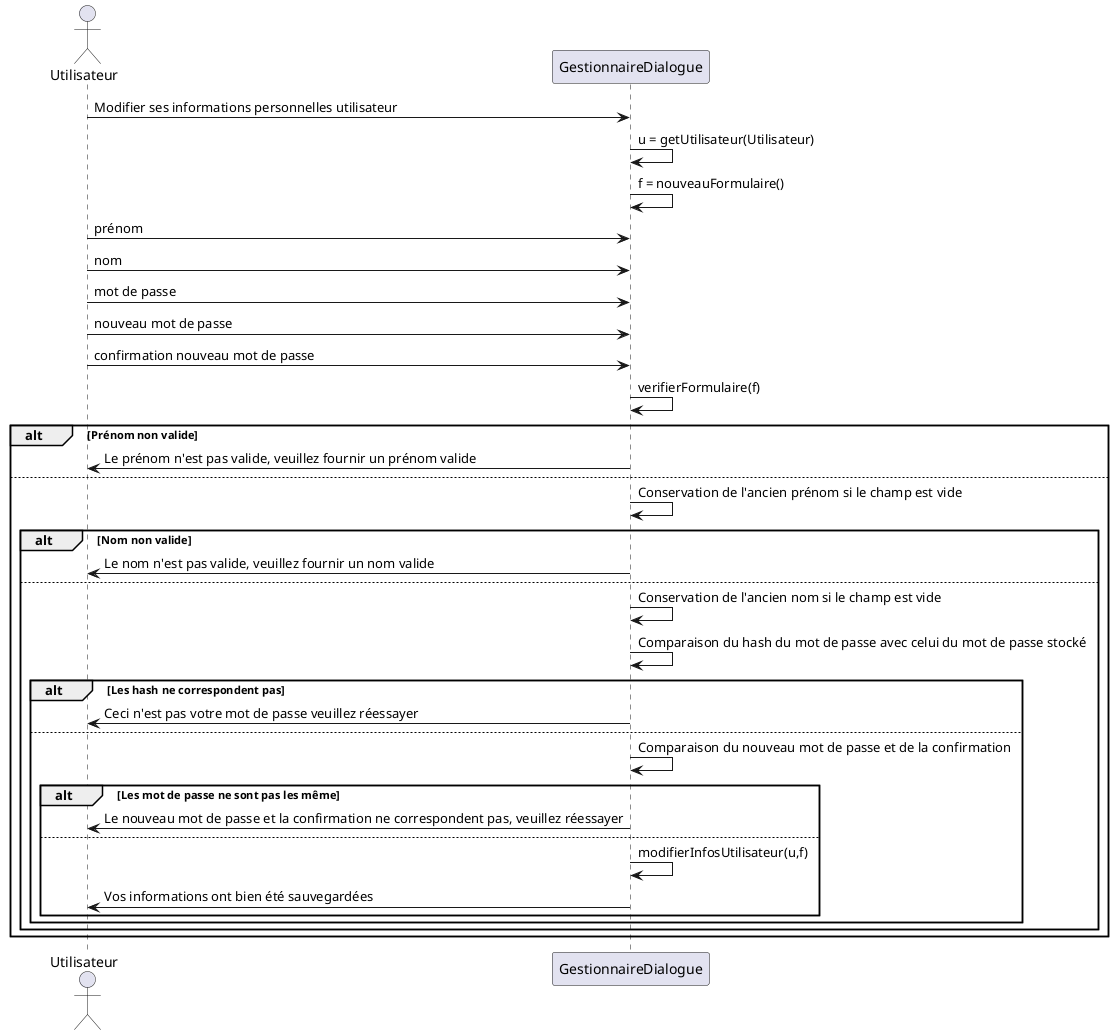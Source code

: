 @startuml
actor "Utilisateur" as user
participant GestionnaireDialogue as sc

user -> sc : Modifier ses informations personnelles utilisateur
sc 	-> 	sc : u = getUtilisateur(Utilisateur)
sc 	-> 	sc : f = nouveauFormulaire()
user 	-> 	sc : prénom
user 	-> 	sc : nom
user 	-> 	sc : mot de passe
user 	-> 	sc : nouveau mot de passe
user 	-> 	sc : confirmation nouveau mot de passe
sc 	-> 	sc : verifierFormulaire(f)
alt Prénom non valide
user 	<- 	sc : Le prénom n'est pas valide, veuillez fournir un prénom valide
else
sc 	-> 	sc : Conservation de l'ancien prénom si le champ est vide
alt Nom non valide
user 	<- 	sc : Le nom n'est pas valide, veuillez fournir un nom valide
else
sc 	-> 	sc : Conservation de l'ancien nom si le champ est vide
sc 	->	sc : Comparaison du hash du mot de passe avec celui du mot de passe stocké
alt Les hash ne correspondent pas
user 	<- 	sc : Ceci n'est pas votre mot de passe veuillez réessayer
else
sc 	-> 	sc : Comparaison du nouveau mot de passe et de la confirmation
alt Les mot de passe ne sont pas les même
user 	<- 	sc : Le nouveau mot de passe et la confirmation ne correspondent pas, veuillez réessayer
else
sc 	-> 	sc : modifierInfosUtilisateur(u,f)
user 	<- 	sc : Vos informations ont bien été sauvegardées
end
end
end
end
@enduml